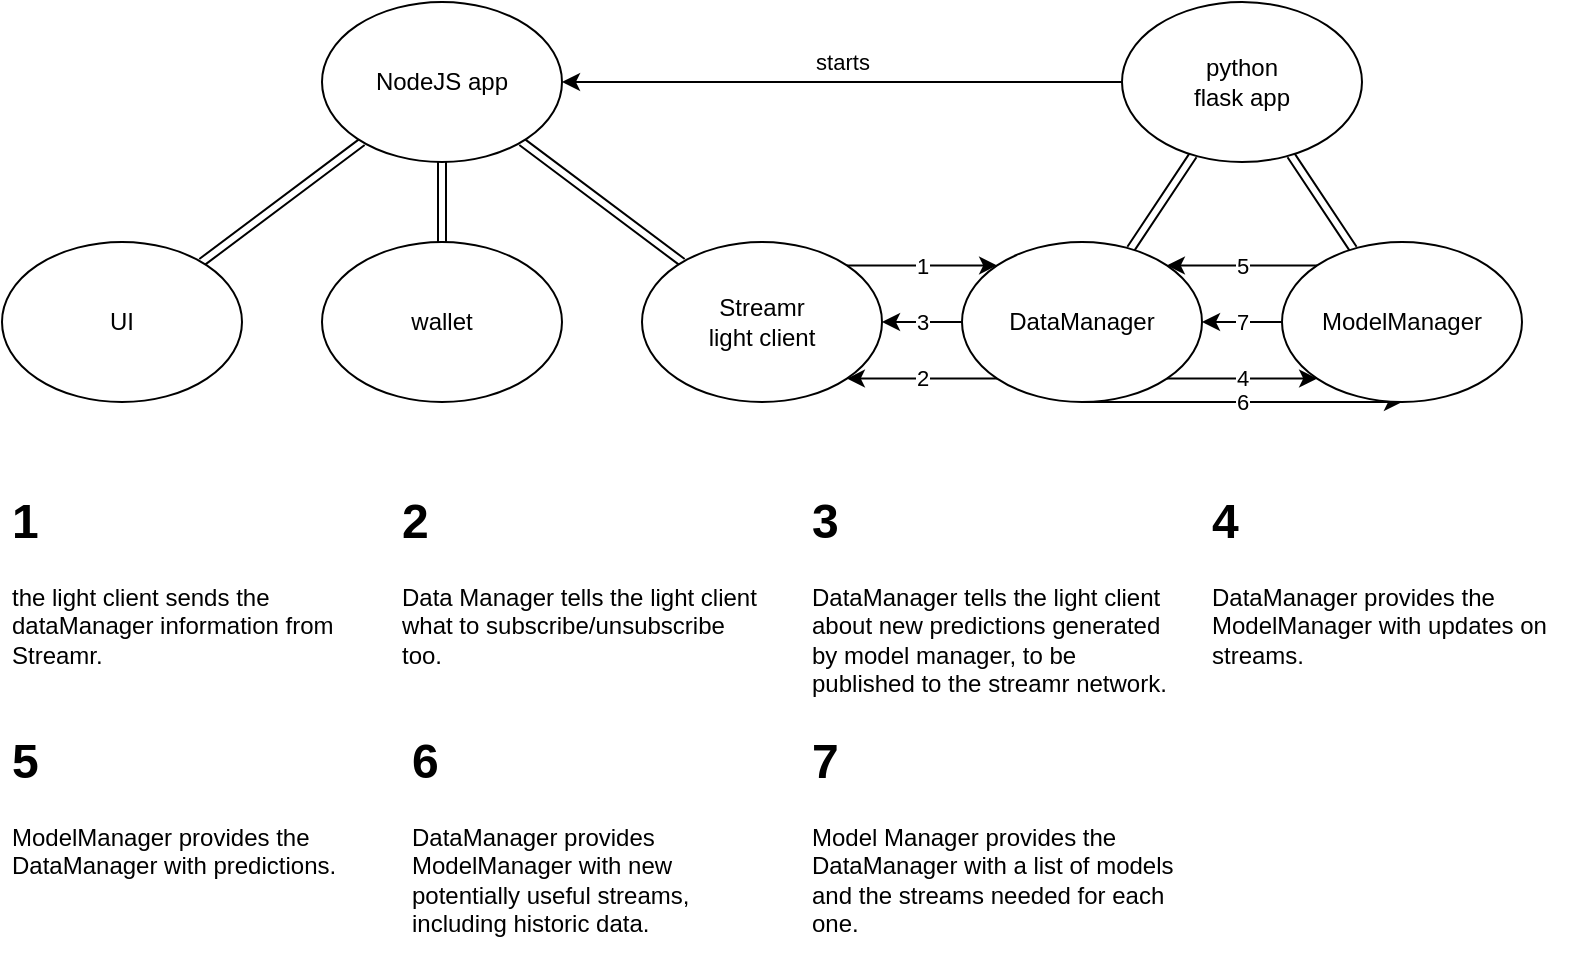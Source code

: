 <mxfile>
    <diagram id="t7oSP0ng3U_FCsro16z5" name="Page-1">
        <mxGraphModel dx="1376" dy="472" grid="1" gridSize="10" guides="1" tooltips="1" connect="1" arrows="1" fold="1" page="1" pageScale="1" pageWidth="850" pageHeight="1100" math="0" shadow="0">
            <root>
                <mxCell id="0"/>
                <mxCell id="1" parent="0"/>
                <mxCell id="10" style="edgeStyle=none;html=1;shape=link;" parent="1" source="3" target="9" edge="1">
                    <mxGeometry relative="1" as="geometry">
                        <mxPoint x="680" y="160" as="targetPoint"/>
                    </mxGeometry>
                </mxCell>
                <mxCell id="16" style="edgeStyle=none;html=1;shape=link;" parent="1" source="3" target="11" edge="1">
                    <mxGeometry relative="1" as="geometry"/>
                </mxCell>
                <mxCell id="3" value="python &lt;br&gt;flask app" style="ellipse;whiteSpace=wrap;html=1;" parent="1" vertex="1">
                    <mxGeometry x="600" y="40" width="120" height="80" as="geometry"/>
                </mxCell>
                <mxCell id="12" value="starts" style="edgeStyle=none;html=1;exitX=1;exitY=0.5;exitDx=0;exitDy=0;endArrow=none;endFill=0;startArrow=classic;startFill=1;" parent="1" source="15" target="3" edge="1">
                    <mxGeometry y="10" relative="1" as="geometry">
                        <mxPoint x="410.5" y="163.794" as="sourcePoint"/>
                        <mxPoint as="offset"/>
                    </mxGeometry>
                </mxCell>
                <mxCell id="18" style="edgeStyle=none;html=1;shape=link;" parent="1" source="5" target="15" edge="1">
                    <mxGeometry relative="1" as="geometry"/>
                </mxCell>
                <mxCell id="5" value="UI" style="ellipse;whiteSpace=wrap;html=1;" parent="1" vertex="1">
                    <mxGeometry x="40" y="160" width="120" height="80" as="geometry"/>
                </mxCell>
                <mxCell id="21" style="edgeStyle=none;shape=link;html=1;" parent="1" source="6" target="15" edge="1">
                    <mxGeometry relative="1" as="geometry"/>
                </mxCell>
                <mxCell id="6" value="wallet" style="ellipse;whiteSpace=wrap;html=1;" parent="1" vertex="1">
                    <mxGeometry x="200" y="160" width="120" height="80" as="geometry"/>
                </mxCell>
                <mxCell id="20" style="edgeStyle=none;html=1;shape=link;" parent="1" source="7" target="15" edge="1">
                    <mxGeometry relative="1" as="geometry"/>
                </mxCell>
                <mxCell id="25" value="1" style="edgeStyle=none;html=1;exitX=1;exitY=0;exitDx=0;exitDy=0;entryX=0;entryY=0;entryDx=0;entryDy=0;" parent="1" source="7" target="9" edge="1">
                    <mxGeometry relative="1" as="geometry">
                        <mxPoint x="460" y="120" as="targetPoint"/>
                    </mxGeometry>
                </mxCell>
                <mxCell id="7" value="Streamr&lt;br&gt;light client" style="ellipse;whiteSpace=wrap;html=1;" parent="1" vertex="1">
                    <mxGeometry x="360" y="160" width="120" height="80" as="geometry"/>
                </mxCell>
                <mxCell id="26" value="2" style="edgeStyle=none;html=1;exitX=0;exitY=1;exitDx=0;exitDy=0;entryX=1;entryY=1;entryDx=0;entryDy=0;" parent="1" source="9" target="7" edge="1">
                    <mxGeometry relative="1" as="geometry"/>
                </mxCell>
                <mxCell id="27" value="4&lt;br&gt;" style="edgeStyle=none;html=1;exitX=1;exitY=1;exitDx=0;exitDy=0;entryX=0;entryY=1;entryDx=0;entryDy=0;" parent="1" source="9" target="11" edge="1">
                    <mxGeometry relative="1" as="geometry"/>
                </mxCell>
                <mxCell id="31" value="3&lt;br&gt;" style="edgeStyle=none;html=1;exitX=0;exitY=0.5;exitDx=0;exitDy=0;entryX=1;entryY=0.5;entryDx=0;entryDy=0;" parent="1" source="9" target="7" edge="1">
                    <mxGeometry relative="1" as="geometry"/>
                </mxCell>
                <mxCell id="36" value="6" style="edgeStyle=none;html=1;exitX=0.5;exitY=1;exitDx=0;exitDy=0;entryX=0.5;entryY=1;entryDx=0;entryDy=0;" parent="1" source="9" target="11" edge="1">
                    <mxGeometry relative="1" as="geometry"/>
                </mxCell>
                <mxCell id="9" value="DataManager" style="ellipse;whiteSpace=wrap;html=1;" parent="1" vertex="1">
                    <mxGeometry x="520" y="160" width="120" height="80" as="geometry"/>
                </mxCell>
                <mxCell id="28" value="5" style="edgeStyle=none;html=1;exitX=0;exitY=0;exitDx=0;exitDy=0;entryX=1;entryY=0;entryDx=0;entryDy=0;" parent="1" source="11" target="9" edge="1">
                    <mxGeometry relative="1" as="geometry"/>
                </mxCell>
                <mxCell id="37" value="7" style="edgeStyle=none;html=1;exitX=0;exitY=0.5;exitDx=0;exitDy=0;entryX=1;entryY=0.5;entryDx=0;entryDy=0;" parent="1" source="11" target="9" edge="1">
                    <mxGeometry relative="1" as="geometry"/>
                </mxCell>
                <mxCell id="11" value="ModelManager" style="ellipse;whiteSpace=wrap;html=1;" parent="1" vertex="1">
                    <mxGeometry x="680" y="160" width="120" height="80" as="geometry"/>
                </mxCell>
                <mxCell id="15" value="NodeJS app" style="ellipse;whiteSpace=wrap;html=1;" parent="1" vertex="1">
                    <mxGeometry x="200" y="40" width="120" height="80" as="geometry"/>
                </mxCell>
                <mxCell id="29" value="&lt;h1&gt;1&lt;/h1&gt;&lt;div&gt;the light client sends the dataManager information from Streamr.&lt;/div&gt;" style="text;html=1;strokeColor=none;fillColor=none;spacing=5;spacingTop=-20;whiteSpace=wrap;overflow=hidden;rounded=0;" parent="1" vertex="1">
                    <mxGeometry x="40" y="280" width="190" height="120" as="geometry"/>
                </mxCell>
                <mxCell id="30" value="&lt;h1&gt;2&lt;/h1&gt;&lt;div&gt;Data Manager tells the light client what to subscribe/unsubscribe too.&lt;/div&gt;" style="text;html=1;strokeColor=none;fillColor=none;spacing=5;spacingTop=-20;whiteSpace=wrap;overflow=hidden;rounded=0;" parent="1" vertex="1">
                    <mxGeometry x="235" y="280" width="190" height="120" as="geometry"/>
                </mxCell>
                <mxCell id="32" value="&lt;h1&gt;3&lt;/h1&gt;&lt;p&gt;DataManager tells the light client about new predictions generated by model manager, to be published to the streamr network.&lt;/p&gt;" style="text;html=1;strokeColor=none;fillColor=none;spacing=5;spacingTop=-20;whiteSpace=wrap;overflow=hidden;rounded=0;" parent="1" vertex="1">
                    <mxGeometry x="440" y="280" width="190" height="120" as="geometry"/>
                </mxCell>
                <mxCell id="35" value="&lt;h1&gt;4&lt;/h1&gt;&lt;div&gt;DataManager provides the ModelManager with updates on streams.&lt;/div&gt;" style="text;html=1;strokeColor=none;fillColor=none;spacing=5;spacingTop=-20;whiteSpace=wrap;overflow=hidden;rounded=0;" parent="1" vertex="1">
                    <mxGeometry x="640" y="280" width="190" height="120" as="geometry"/>
                </mxCell>
                <mxCell id="38" value="&lt;h1&gt;5&lt;/h1&gt;&lt;div&gt;ModelManager provides the DataManager with predictions.&lt;/div&gt;" style="text;html=1;strokeColor=none;fillColor=none;spacing=5;spacingTop=-20;whiteSpace=wrap;overflow=hidden;rounded=0;" parent="1" vertex="1">
                    <mxGeometry x="40" y="400" width="190" height="120" as="geometry"/>
                </mxCell>
                <mxCell id="39" value="&lt;h1&gt;6&lt;/h1&gt;&lt;div&gt;DataManager provides ModelManager with new potentially useful streams, including historic data.&lt;/div&gt;" style="text;html=1;strokeColor=none;fillColor=none;spacing=5;spacingTop=-20;whiteSpace=wrap;overflow=hidden;rounded=0;" parent="1" vertex="1">
                    <mxGeometry x="240" y="400" width="190" height="120" as="geometry"/>
                </mxCell>
                <mxCell id="40" value="&lt;h1&gt;7&lt;/h1&gt;&lt;div&gt;Model Manager provides the DataManager with a list of models and the streams needed for each one.&lt;/div&gt;" style="text;html=1;strokeColor=none;fillColor=none;spacing=5;spacingTop=-20;whiteSpace=wrap;overflow=hidden;rounded=0;" parent="1" vertex="1">
                    <mxGeometry x="440" y="400" width="190" height="120" as="geometry"/>
                </mxCell>
            </root>
        </mxGraphModel>
    </diagram>
</mxfile>